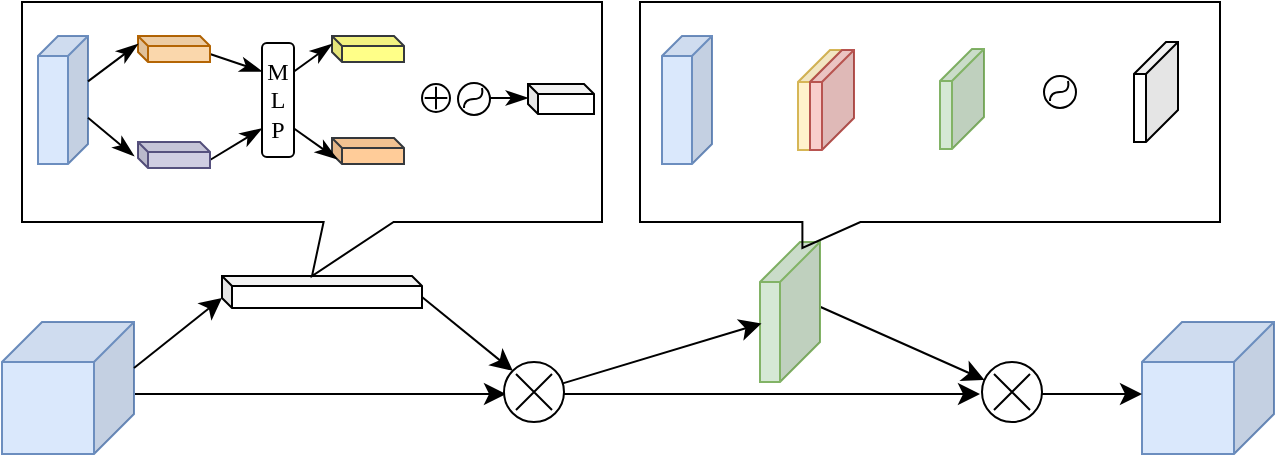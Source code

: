 <mxfile version="26.0.15">
  <diagram name="第 1 页" id="USMosS6vwKU6ZGfOITGC">
    <mxGraphModel dx="636" dy="410" grid="1" gridSize="10" guides="1" tooltips="1" connect="1" arrows="1" fold="1" page="1" pageScale="1" pageWidth="827" pageHeight="1169" math="0" shadow="0">
      <root>
        <mxCell id="0" />
        <mxCell id="1" parent="0" />
        <mxCell id="SzQSZSZH6rv7SFYVgMxc-15" style="rounded=0;orthogonalLoop=1;jettySize=auto;html=1;entryX=0;entryY=0.5;entryDx=0;entryDy=0;fontSize=12;startSize=8;endSize=8;" edge="1" parent="1">
          <mxGeometry relative="1" as="geometry">
            <mxPoint x="86.0" y="436" as="sourcePoint" />
            <mxPoint x="272" y="436" as="targetPoint" />
          </mxGeometry>
        </mxCell>
        <mxCell id="SzQSZSZH6rv7SFYVgMxc-11" value="" style="shape=cube;whiteSpace=wrap;html=1;boundedLbl=1;backgroundOutline=1;darkOpacity=0.05;darkOpacity2=0.1;flipH=1;fillColor=#dae8fc;strokeColor=#6c8ebf;size=20;" vertex="1" parent="1">
          <mxGeometry x="20" y="400" width="66" height="66" as="geometry" />
        </mxCell>
        <mxCell id="SzQSZSZH6rv7SFYVgMxc-12" value="" style="shape=cube;whiteSpace=wrap;html=1;boundedLbl=1;backgroundOutline=1;darkOpacity=0.05;darkOpacity2=0.1;flipH=1;fillColor=#dae8fc;strokeColor=#6c8ebf;size=20;" vertex="1" parent="1">
          <mxGeometry x="590" y="400" width="66" height="66" as="geometry" />
        </mxCell>
        <mxCell id="SzQSZSZH6rv7SFYVgMxc-13" value="" style="ellipse;whiteSpace=wrap;html=1;aspect=fixed;" vertex="1" parent="1">
          <mxGeometry x="271" y="420" width="30" height="30" as="geometry" />
        </mxCell>
        <mxCell id="SzQSZSZH6rv7SFYVgMxc-14" value="" style="ellipse;whiteSpace=wrap;html=1;aspect=fixed;" vertex="1" parent="1">
          <mxGeometry x="510" y="420" width="30" height="30" as="geometry" />
        </mxCell>
        <mxCell id="SzQSZSZH6rv7SFYVgMxc-16" style="rounded=0;orthogonalLoop=1;jettySize=auto;html=1;entryX=0;entryY=0.5;entryDx=0;entryDy=0;fontSize=12;startSize=8;endSize=8;" edge="1" parent="1">
          <mxGeometry relative="1" as="geometry">
            <mxPoint x="301" y="436" as="sourcePoint" />
            <mxPoint x="509" y="436" as="targetPoint" />
          </mxGeometry>
        </mxCell>
        <mxCell id="SzQSZSZH6rv7SFYVgMxc-17" style="rounded=0;orthogonalLoop=1;jettySize=auto;html=1;fontSize=12;startSize=8;endSize=8;" edge="1" parent="1">
          <mxGeometry relative="1" as="geometry">
            <mxPoint x="540" y="436" as="sourcePoint" />
            <mxPoint x="590" y="436" as="targetPoint" />
          </mxGeometry>
        </mxCell>
        <mxCell id="SzQSZSZH6rv7SFYVgMxc-22" style="edgeStyle=none;curved=1;rounded=0;orthogonalLoop=1;jettySize=auto;html=1;entryX=0;entryY=0;entryDx=0;entryDy=0;fontSize=12;startSize=8;endSize=8;exitX=0;exitY=0;exitDx=100;exitDy=10.5;exitPerimeter=0;" edge="1" parent="1" source="SzQSZSZH6rv7SFYVgMxc-18" target="SzQSZSZH6rv7SFYVgMxc-13">
          <mxGeometry relative="1" as="geometry" />
        </mxCell>
        <mxCell id="SzQSZSZH6rv7SFYVgMxc-18" value="" style="shape=cube;whiteSpace=wrap;html=1;boundedLbl=1;backgroundOutline=1;darkOpacity=0.05;darkOpacity2=0.1;size=5;" vertex="1" parent="1">
          <mxGeometry x="130" y="377" width="100" height="16" as="geometry" />
        </mxCell>
        <mxCell id="SzQSZSZH6rv7SFYVgMxc-20" value="" style="edgeStyle=none;curved=1;rounded=0;orthogonalLoop=1;jettySize=auto;html=1;fontSize=12;startSize=8;endSize=8;exitX=0.018;exitY=0.459;exitDx=0;exitDy=0;exitPerimeter=0;" edge="1" parent="1" source="SzQSZSZH6rv7SFYVgMxc-19" target="SzQSZSZH6rv7SFYVgMxc-14">
          <mxGeometry relative="1" as="geometry" />
        </mxCell>
        <mxCell id="SzQSZSZH6rv7SFYVgMxc-19" value="" style="shape=cube;whiteSpace=wrap;html=1;boundedLbl=1;backgroundOutline=1;darkOpacity=0.05;darkOpacity2=0.1;size=20;flipV=0;flipH=1;fillColor=#d5e8d4;strokeColor=#82b366;" vertex="1" parent="1">
          <mxGeometry x="399" y="360" width="30" height="70" as="geometry" />
        </mxCell>
        <mxCell id="SzQSZSZH6rv7SFYVgMxc-21" value="" style="endArrow=classic;html=1;rounded=0;fontSize=12;startSize=8;endSize=8;curved=1;exitX=0;exitY=0;exitDx=0;exitDy=23;exitPerimeter=0;entryX=0;entryY=0;entryDx=0;entryDy=11;entryPerimeter=0;" edge="1" parent="1" source="SzQSZSZH6rv7SFYVgMxc-11" target="SzQSZSZH6rv7SFYVgMxc-18">
          <mxGeometry width="50" height="50" relative="1" as="geometry">
            <mxPoint x="250" y="360" as="sourcePoint" />
            <mxPoint x="300" y="310" as="targetPoint" />
          </mxGeometry>
        </mxCell>
        <mxCell id="SzQSZSZH6rv7SFYVgMxc-23" style="edgeStyle=none;curved=1;rounded=0;orthogonalLoop=1;jettySize=auto;html=1;entryX=0.974;entryY=0.582;entryDx=0;entryDy=0;entryPerimeter=0;fontSize=12;startSize=8;endSize=8;" edge="1" parent="1" source="SzQSZSZH6rv7SFYVgMxc-13" target="SzQSZSZH6rv7SFYVgMxc-19">
          <mxGeometry relative="1" as="geometry" />
        </mxCell>
        <mxCell id="SzQSZSZH6rv7SFYVgMxc-27" value="" style="shape=cube;whiteSpace=wrap;html=1;boundedLbl=1;backgroundOutline=1;darkOpacity=0.05;darkOpacity2=0.1;flipH=1;fillColor=#dae8fc;strokeColor=#6c8ebf;size=10;" vertex="1" parent="1">
          <mxGeometry x="38" y="257" width="25" height="64" as="geometry" />
        </mxCell>
        <mxCell id="SzQSZSZH6rv7SFYVgMxc-28" value="" style="shape=cube;whiteSpace=wrap;html=1;boundedLbl=1;backgroundOutline=1;darkOpacity=0.05;darkOpacity2=0.1;size=5;" vertex="1" parent="1">
          <mxGeometry x="283" y="281" width="33" height="15" as="geometry" />
        </mxCell>
        <mxCell id="SzQSZSZH6rv7SFYVgMxc-43" style="edgeStyle=none;curved=1;rounded=0;orthogonalLoop=1;jettySize=auto;html=1;entryX=0;entryY=0.25;entryDx=0;entryDy=0;fontSize=12;startSize=8;endSize=8;exitX=0;exitY=0;exitDx=36;exitDy=9;exitPerimeter=0;endArrow=classicThin;endFill=1;" edge="1" parent="1" source="SzQSZSZH6rv7SFYVgMxc-29" target="SzQSZSZH6rv7SFYVgMxc-32">
          <mxGeometry relative="1" as="geometry" />
        </mxCell>
        <mxCell id="SzQSZSZH6rv7SFYVgMxc-29" value="" style="shape=cube;whiteSpace=wrap;html=1;boundedLbl=1;backgroundOutline=1;darkOpacity=0.05;darkOpacity2=0.1;size=5;fillColor=#fad7ac;strokeColor=#b46504;" vertex="1" parent="1">
          <mxGeometry x="88" y="257" width="36" height="13" as="geometry" />
        </mxCell>
        <mxCell id="SzQSZSZH6rv7SFYVgMxc-44" style="edgeStyle=none;curved=1;rounded=0;orthogonalLoop=1;jettySize=auto;html=1;entryX=0;entryY=0.75;entryDx=0;entryDy=0;fontSize=12;startSize=8;endSize=8;exitX=0;exitY=0;exitDx=36;exitDy=9;exitPerimeter=0;endArrow=classicThin;endFill=1;" edge="1" parent="1" source="SzQSZSZH6rv7SFYVgMxc-30" target="SzQSZSZH6rv7SFYVgMxc-32">
          <mxGeometry relative="1" as="geometry" />
        </mxCell>
        <mxCell id="SzQSZSZH6rv7SFYVgMxc-30" value="" style="shape=cube;whiteSpace=wrap;html=1;boundedLbl=1;backgroundOutline=1;darkOpacity=0.05;darkOpacity2=0.1;size=5;fillColor=#d0cee2;strokeColor=#56517e;" vertex="1" parent="1">
          <mxGeometry x="88" y="310" width="36" height="13" as="geometry" />
        </mxCell>
        <mxCell id="SzQSZSZH6rv7SFYVgMxc-32" value="M&lt;div&gt;L&lt;/div&gt;&lt;div&gt;P&lt;/div&gt;" style="rounded=1;whiteSpace=wrap;html=1;fontFamily=Times New Roman;" vertex="1" parent="1">
          <mxGeometry x="150" y="260.5" width="16" height="57" as="geometry" />
        </mxCell>
        <mxCell id="SzQSZSZH6rv7SFYVgMxc-33" value="" style="shape=cube;whiteSpace=wrap;html=1;boundedLbl=1;backgroundOutline=1;darkOpacity=0.05;darkOpacity2=0.1;size=5;fillColor=#ffff88;strokeColor=#36393d;" vertex="1" parent="1">
          <mxGeometry x="185" y="257" width="36" height="13" as="geometry" />
        </mxCell>
        <mxCell id="SzQSZSZH6rv7SFYVgMxc-34" value="" style="shape=cube;whiteSpace=wrap;html=1;boundedLbl=1;backgroundOutline=1;darkOpacity=0.05;darkOpacity2=0.1;size=5;fillColor=#ffcc99;strokeColor=#36393d;" vertex="1" parent="1">
          <mxGeometry x="185" y="308" width="36" height="13" as="geometry" />
        </mxCell>
        <mxCell id="SzQSZSZH6rv7SFYVgMxc-35" value="" style="shape=cube;whiteSpace=wrap;html=1;boundedLbl=1;backgroundOutline=1;darkOpacity=0.05;darkOpacity2=0.1;flipH=1;fillColor=#dae8fc;strokeColor=#6c8ebf;size=10;" vertex="1" parent="1">
          <mxGeometry x="350" y="257" width="25" height="64" as="geometry" />
        </mxCell>
        <mxCell id="SzQSZSZH6rv7SFYVgMxc-36" value="" style="ellipse;whiteSpace=wrap;html=1;aspect=fixed;" vertex="1" parent="1">
          <mxGeometry x="230" y="281" width="14" height="14" as="geometry" />
        </mxCell>
        <mxCell id="SzQSZSZH6rv7SFYVgMxc-37" value="" style="ellipse;whiteSpace=wrap;html=1;aspect=fixed;" vertex="1" parent="1">
          <mxGeometry x="248" y="280.5" width="16" height="16" as="geometry" />
        </mxCell>
        <mxCell id="SzQSZSZH6rv7SFYVgMxc-39" style="rounded=0;orthogonalLoop=1;jettySize=auto;html=1;fontSize=12;startSize=8;endSize=8;entryX=0;entryY=0;entryDx=0;entryDy=4;entryPerimeter=0;endArrow=classicThin;endFill=1;" edge="1" parent="1" source="SzQSZSZH6rv7SFYVgMxc-27" target="SzQSZSZH6rv7SFYVgMxc-29">
          <mxGeometry relative="1" as="geometry" />
        </mxCell>
        <mxCell id="SzQSZSZH6rv7SFYVgMxc-41" style="rounded=0;orthogonalLoop=1;jettySize=auto;html=1;fontSize=12;startSize=8;endSize=8;entryX=0;entryY=0;entryDx=0;entryDy=4;entryPerimeter=0;endArrow=classicThin;endFill=1;exitX=0;exitY=0.639;exitDx=0;exitDy=0;exitPerimeter=0;" edge="1" parent="1" source="SzQSZSZH6rv7SFYVgMxc-27">
          <mxGeometry relative="1" as="geometry">
            <mxPoint x="63" y="289" as="sourcePoint" />
            <mxPoint x="86" y="317" as="targetPoint" />
          </mxGeometry>
        </mxCell>
        <mxCell id="SzQSZSZH6rv7SFYVgMxc-46" style="edgeStyle=none;curved=1;rounded=0;orthogonalLoop=1;jettySize=auto;html=1;entryX=0;entryY=0;entryDx=0;entryDy=4;fontSize=12;startSize=8;endSize=8;exitX=1;exitY=0.25;exitDx=0;exitDy=0;endArrow=classicThin;endFill=1;entryPerimeter=0;" edge="1" parent="1" source="SzQSZSZH6rv7SFYVgMxc-32" target="SzQSZSZH6rv7SFYVgMxc-33">
          <mxGeometry relative="1" as="geometry">
            <mxPoint x="158" y="279" as="sourcePoint" />
            <mxPoint x="177" y="263" as="targetPoint" />
          </mxGeometry>
        </mxCell>
        <mxCell id="SzQSZSZH6rv7SFYVgMxc-47" style="edgeStyle=none;curved=1;rounded=0;orthogonalLoop=1;jettySize=auto;html=1;entryX=0;entryY=0;entryDx=2.5;entryDy=10.5;fontSize=12;startSize=8;endSize=8;exitX=1;exitY=0.75;exitDx=0;exitDy=0;endArrow=classicThin;endFill=1;entryPerimeter=0;" edge="1" parent="1" source="SzQSZSZH6rv7SFYVgMxc-32" target="SzQSZSZH6rv7SFYVgMxc-34">
          <mxGeometry relative="1" as="geometry">
            <mxPoint x="158" y="305" as="sourcePoint" />
            <mxPoint x="177" y="313" as="targetPoint" />
          </mxGeometry>
        </mxCell>
        <mxCell id="SzQSZSZH6rv7SFYVgMxc-53" value="" style="shape=cube;whiteSpace=wrap;html=1;boundedLbl=1;backgroundOutline=1;darkOpacity=0.05;darkOpacity2=0.1;size=16;flipV=0;flipH=1;" vertex="1" parent="1">
          <mxGeometry x="586" y="260" width="22" height="50" as="geometry" />
        </mxCell>
        <mxCell id="SzQSZSZH6rv7SFYVgMxc-58" style="edgeStyle=none;shape=connector;curved=1;rounded=0;orthogonalLoop=1;jettySize=auto;html=1;entryX=0;entryY=0;entryDx=0;entryDy=10;entryPerimeter=0;strokeColor=default;align=center;verticalAlign=middle;fontFamily=Helvetica;fontSize=12;fontColor=default;labelBackgroundColor=default;startSize=8;endArrow=classicThin;endFill=1;endSize=8;" edge="1" parent="1">
          <mxGeometry relative="1" as="geometry">
            <mxPoint x="264" y="288" as="sourcePoint" />
            <mxPoint x="283" y="288" as="targetPoint" />
          </mxGeometry>
        </mxCell>
        <mxCell id="SzQSZSZH6rv7SFYVgMxc-52" value="" style="shape=cube;whiteSpace=wrap;html=1;boundedLbl=1;backgroundOutline=1;darkOpacity=0.05;darkOpacity2=0.1;size=16;flipV=0;flipH=1;fillColor=#d5e8d4;strokeColor=#82b366;" vertex="1" parent="1">
          <mxGeometry x="489" y="263.5" width="22" height="50" as="geometry" />
        </mxCell>
        <mxCell id="SzQSZSZH6rv7SFYVgMxc-59" value="" style="group" vertex="1" connectable="0" parent="1">
          <mxGeometry x="418" y="264" width="28" height="50" as="geometry" />
        </mxCell>
        <mxCell id="SzQSZSZH6rv7SFYVgMxc-48" value="" style="shape=cube;whiteSpace=wrap;html=1;boundedLbl=1;backgroundOutline=1;darkOpacity=0.05;darkOpacity2=0.1;size=16;flipV=0;flipH=1;fillColor=#fff2cc;strokeColor=#d6b656;" vertex="1" parent="SzQSZSZH6rv7SFYVgMxc-59">
          <mxGeometry width="22" height="50" as="geometry" />
        </mxCell>
        <mxCell id="SzQSZSZH6rv7SFYVgMxc-50" value="" style="shape=cube;whiteSpace=wrap;html=1;boundedLbl=1;backgroundOutline=1;darkOpacity=0.05;darkOpacity2=0.1;size=16;flipV=0;flipH=1;fillColor=#f8cecc;strokeColor=#b85450;" vertex="1" parent="SzQSZSZH6rv7SFYVgMxc-59">
          <mxGeometry x="6" width="22" height="50" as="geometry" />
        </mxCell>
        <mxCell id="SzQSZSZH6rv7SFYVgMxc-60" value="" style="shape=umlDestroy;whiteSpace=wrap;html=1;strokeWidth=1;targetShapes=umlLifeline;fontFamily=Helvetica;fontSize=12;fontColor=default;labelBackgroundColor=default;" vertex="1" parent="1">
          <mxGeometry x="277" y="426" width="18" height="18" as="geometry" />
        </mxCell>
        <mxCell id="SzQSZSZH6rv7SFYVgMxc-61" value="" style="shape=umlDestroy;whiteSpace=wrap;html=1;strokeWidth=1;targetShapes=umlLifeline;fontFamily=Helvetica;fontSize=12;fontColor=default;labelBackgroundColor=default;" vertex="1" parent="1">
          <mxGeometry x="516" y="426" width="18" height="18" as="geometry" />
        </mxCell>
        <mxCell id="SzQSZSZH6rv7SFYVgMxc-63" value="" style="shape=umlDestroy;whiteSpace=wrap;html=1;strokeWidth=1;targetShapes=umlLifeline;fontFamily=Helvetica;fontSize=12;fontColor=default;labelBackgroundColor=default;rotation=45;" vertex="1" parent="1">
          <mxGeometry x="233" y="284" width="8" height="8" as="geometry" />
        </mxCell>
        <mxCell id="SzQSZSZH6rv7SFYVgMxc-66" value="" style="curved=1;endArrow=none;html=1;rounded=0;strokeColor=default;align=center;verticalAlign=middle;fontFamily=Helvetica;fontSize=12;fontColor=default;labelBackgroundColor=default;edgeStyle=none;startSize=8;endSize=8;endFill=1;startFill=0;" edge="1" parent="1">
          <mxGeometry width="50" height="50" relative="1" as="geometry">
            <mxPoint x="251" y="293" as="sourcePoint" />
            <mxPoint x="260" y="283" as="targetPoint" />
            <Array as="points">
              <mxPoint x="251" y="288.5" />
              <mxPoint x="261" y="288.5" />
            </Array>
          </mxGeometry>
        </mxCell>
        <mxCell id="SzQSZSZH6rv7SFYVgMxc-70" value="" style="group" vertex="1" connectable="0" parent="1">
          <mxGeometry x="541" y="277" width="16" height="16" as="geometry" />
        </mxCell>
        <mxCell id="SzQSZSZH6rv7SFYVgMxc-68" value="" style="ellipse;whiteSpace=wrap;html=1;aspect=fixed;" vertex="1" parent="SzQSZSZH6rv7SFYVgMxc-70">
          <mxGeometry width="16" height="16" as="geometry" />
        </mxCell>
        <mxCell id="SzQSZSZH6rv7SFYVgMxc-69" value="" style="curved=1;endArrow=none;html=1;rounded=0;strokeColor=default;align=center;verticalAlign=middle;fontFamily=Helvetica;fontSize=12;fontColor=default;labelBackgroundColor=default;edgeStyle=none;startSize=8;endSize=8;endFill=1;startFill=0;" edge="1" parent="SzQSZSZH6rv7SFYVgMxc-70">
          <mxGeometry width="50" height="50" relative="1" as="geometry">
            <mxPoint x="3" y="12.5" as="sourcePoint" />
            <mxPoint x="12" y="2.5" as="targetPoint" />
            <Array as="points">
              <mxPoint x="3" y="8" />
              <mxPoint x="13" y="8" />
            </Array>
          </mxGeometry>
        </mxCell>
        <mxCell id="SzQSZSZH6rv7SFYVgMxc-71" value="" style="shape=callout;whiteSpace=wrap;html=1;perimeter=calloutPerimeter;fontFamily=Helvetica;fontSize=12;labelBackgroundColor=default;fillColor=none;base=35;size=27;position=0.52;" vertex="1" parent="1">
          <mxGeometry x="30" y="240" width="290" height="137" as="geometry" />
        </mxCell>
        <mxCell id="SzQSZSZH6rv7SFYVgMxc-72" value="" style="shape=callout;whiteSpace=wrap;html=1;perimeter=calloutPerimeter;fontFamily=Helvetica;fontSize=12;labelBackgroundColor=default;fillColor=none;base=29;size=13;position=0.28;position2=0.28;" vertex="1" parent="1">
          <mxGeometry x="339" y="240" width="290" height="123" as="geometry" />
        </mxCell>
      </root>
    </mxGraphModel>
  </diagram>
</mxfile>
